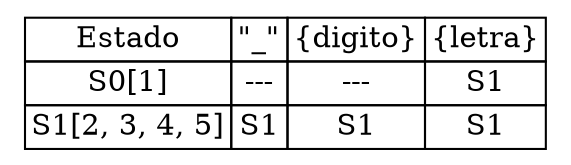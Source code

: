 digraph grafica{
rankdir=TB;
node [shape=plaintext];
some_node [label=<<table border="0" cellborder="1" cellspacing="0"><tr><td>Estado</td><td>"_"</td><td>{digito}</td><td>{letra}</td></tr><tr><td>S0[1]</td><td>---</td><td>---</td><td>S1</td></tr><tr><td>S1[2, 3, 4, 5]</td><td>S1</td><td>S1</td><td>S1</td></tr></table>>];}
